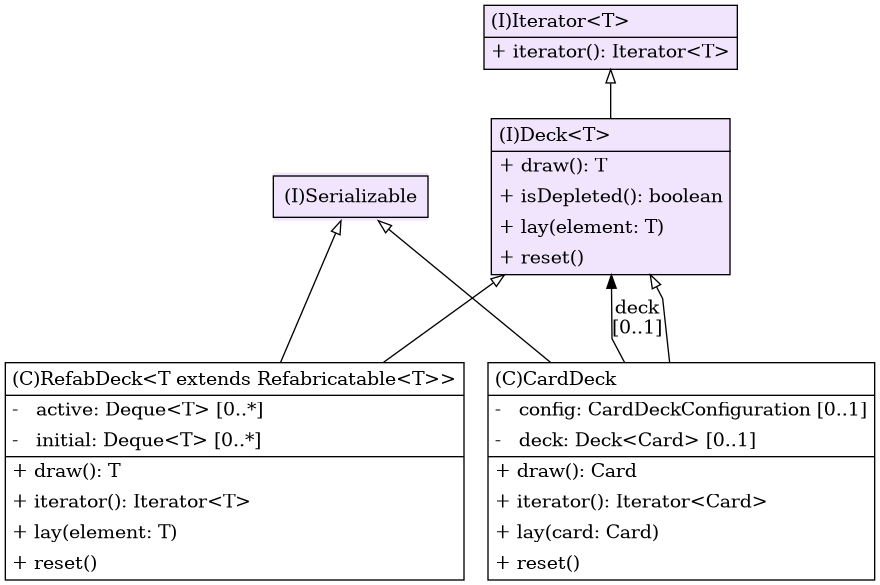 @startuml

/' diagram meta data start
config=StructureConfiguration;
{
  "projectClassification": {
    "searchMode": "OpenProject", // OpenProject, AllProjects
    "includedProjects": "",
    "pathEndKeywords": "*.impl",
    "isClientPath": "",
    "isClientName": "",
    "isTestPath": "",
    "isTestName": "",
    "isMappingPath": "",
    "isMappingName": "",
    "isDataAccessPath": "",
    "isDataAccessName": "",
    "isDataStructurePath": "",
    "isDataStructureName": "",
    "isInterfaceStructuresPath": "",
    "isInterfaceStructuresName": "",
    "isEntryPointPath": "",
    "isEntryPointName": "",
    "treatFinalFieldsAsMandatory": false
  },
  "graphRestriction": {
    "classPackageExcludeFilter": "",
    "classPackageIncludeFilter": "",
    "classNameExcludeFilter": "",
    "classNameIncludeFilter": "",
    "methodNameExcludeFilter": "",
    "methodNameIncludeFilter": "",
    "removeByInheritance": "", // inheritance/annotation based filtering is done in a second step
    "removeByAnnotation": "",
    "removeByClassPackage": "", // cleanup the graph after inheritance/annotation based filtering is done
    "removeByClassName": "",
    "cutMappings": false,
    "cutEnum": false,
    "cutTests": true,
    "cutClient": true,
    "cutDataAccess": true,
    "cutInterfaceStructures": false,
    "cutDataStructures": true,
    "cutGetterAndSetter": true,
    "cutConstructors": true
  },
  "graphTraversal": {
    "forwardDepth": 1,
    "backwardDepth": 1,
    "classPackageExcludeFilter": "",
    "classPackageIncludeFilter": "",
    "classNameExcludeFilter": "",
    "classNameIncludeFilter": "",
    "methodNameExcludeFilter": "",
    "methodNameIncludeFilter": "",
    "hideMappings": false,
    "hideDataStructures": false,
    "hidePrivateMethods": false,
    "hideInterfaceCalls": false, // indirection: implementation -> interface (is hidden) -> implementation
    "onlyShowApplicationEntryPoints": false, // root node is included
    "useMethodCallsForStructureDiagram": "ForwardOnly" // ForwardOnly, BothDirections, No
  },
  "details": {
    "aggregation": "GroupByClass", // ByClass, GroupByClass, None
    "showClassGenericTypes": true,
    "showMethods": true,
    "showMethodParameterNames": true,
    "showMethodParameterTypes": true,
    "showMethodReturnType": true,
    "showPackageLevels": 0,
    "showDetailedClassStructure": true
  },
  "rootClass": "de.dhbw.karlsruhe.ase.domain.cards.Deck",
  "extensionCallbackMethod": "" // qualified.class.name#methodName - signature: public static String method(String)
}
diagram meta data end '/



digraph g {
    rankdir="TB"
    splines=polyline
    

'nodes

Iterator697264569[
	label=<<TABLE BORDER="1" CELLBORDER="0" CELLPADDING="4" CELLSPACING="0">
<TR><TD ALIGN="LEFT" >(I)Iterator&lt;T&gt;</TD></TR>
<HR/>
<TR><TD ALIGN="LEFT" >+ iterator(): Iterator&lt;T&gt;</TD></TR>
</TABLE>>
	style=filled
	margin=0
	shape=plaintext
	fillcolor="#F1E5FD"
];

Serializable697264569[
	label=<<TABLE BORDER="1" CELLBORDER="0" CELLPADDING="7" CELLSPACING="0">
<TR><TD ALIGN="LEFT" >(I)Serializable</TD></TR>
</TABLE>>
	style=filled
	margin=0
	shape=plaintext
	fillcolor="#F1E5FD"
];

Deck1697264569[
	label=<<TABLE BORDER="1" CELLBORDER="0" CELLPADDING="4" CELLSPACING="0">
<TR><TD ALIGN="LEFT" >(I)Deck&lt;T&gt;</TD></TR>
<HR/>
<TR><TD ALIGN="LEFT" >+ draw(): T</TD></TR>
<TR><TD ALIGN="LEFT" >+ isDepleted(): boolean</TD></TR>
<TR><TD ALIGN="LEFT" >+ lay(element: T)</TD></TR>
<TR><TD ALIGN="LEFT" >+ reset()</TD></TR>
</TABLE>>
	style=filled
	margin=0
	shape=plaintext
	fillcolor="#F1E5FD"
];

CardDeck1697264569[
	label=<<TABLE BORDER="1" CELLBORDER="0" CELLPADDING="4" CELLSPACING="0">
<TR><TD ALIGN="LEFT" >(C)CardDeck</TD></TR>
<HR/>
<TR><TD ALIGN="LEFT" >-   config: CardDeckConfiguration [0..1]</TD></TR>
<TR><TD ALIGN="LEFT" >-   deck: Deck&lt;Card&gt; [0..1]</TD></TR>
<HR/>
<TR><TD ALIGN="LEFT" >+ draw(): Card</TD></TR>
<TR><TD ALIGN="LEFT" >+ iterator(): Iterator&lt;Card&gt;</TD></TR>
<TR><TD ALIGN="LEFT" >+ lay(card: Card)</TD></TR>
<TR><TD ALIGN="LEFT" >+ reset()</TD></TR>
</TABLE>>
	style=filled
	margin=0
	shape=plaintext
	fillcolor="#FFFFFF"
];

RefabDeck1697264569[
	label=<<TABLE BORDER="1" CELLBORDER="0" CELLPADDING="4" CELLSPACING="0">
<TR><TD ALIGN="LEFT" >(C)RefabDeck&lt;T extends Refabricatable&lt;T&gt;&gt;</TD></TR>
<HR/>
<TR><TD ALIGN="LEFT" >-   active: Deque&lt;T&gt; [0..*]</TD></TR>
<TR><TD ALIGN="LEFT" >-   initial: Deque&lt;T&gt; [0..*]</TD></TR>
<HR/>
<TR><TD ALIGN="LEFT" >+ draw(): T</TD></TR>
<TR><TD ALIGN="LEFT" >+ iterator(): Iterator&lt;T&gt;</TD></TR>
<TR><TD ALIGN="LEFT" >+ lay(element: T)</TD></TR>
<TR><TD ALIGN="LEFT" >+ reset()</TD></TR>
</TABLE>>
	style=filled
	margin=0
	shape=plaintext
	fillcolor="#FFFFFF"
];

'edges


CardDeck1697264569 -> Deck1697264569[label="deck
[0..1]"];
Serializable697264569 -> CardDeck1697264569[arrowhead=none, arrowtail=empty, dir=both];
Serializable697264569 -> RefabDeck1697264569[arrowhead=none, arrowtail=empty, dir=both];

Deck1697264569 -> CardDeck1697264569[arrowhead=none, arrowtail=empty, dir=both];
Deck1697264569 -> RefabDeck1697264569[arrowhead=none, arrowtail=empty, dir=both];
Iterator697264569 -> Deck1697264569[arrowhead=none, arrowtail=empty, dir=both];



}
@enduml
